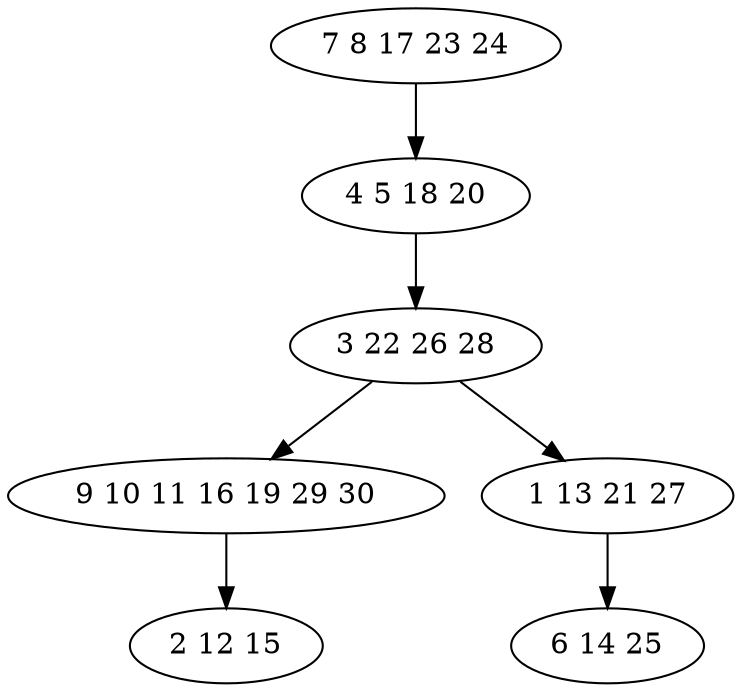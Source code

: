 digraph true_tree {
	"0" -> "1"
	"1" -> "2"
	"2" -> "3"
	"3" -> "4"
	"2" -> "5"
	"5" -> "6"
	"0" [label="7 8 17 23 24"];
	"1" [label="4 5 18 20"];
	"2" [label="3 22 26 28"];
	"3" [label="9 10 11 16 19 29 30"];
	"4" [label="2 12 15"];
	"5" [label="1 13 21 27"];
	"6" [label="6 14 25"];
}
